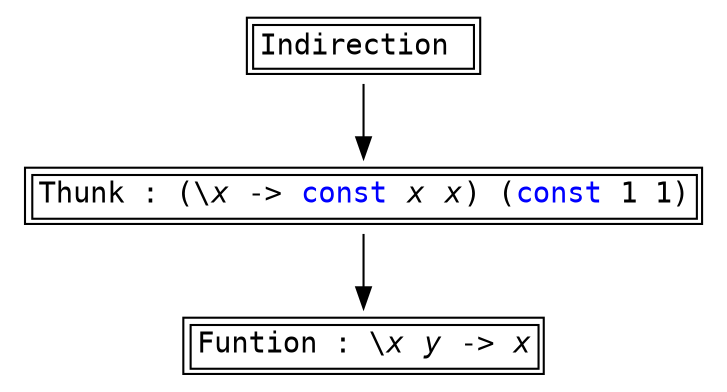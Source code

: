digraph G {
node [ fontname=monospace, shape=plaintext ];
s0[label=<<TABLE ALIGN="LEFT"><TR><TD BALIGN="LEFT" ALIGN="LEFT">Funtion&nbsp;:&nbsp;\<I>x</I>&nbsp;<I>y</I>&nbsp;-&gt;&nbsp;<I>x</I><BR /></TD></TR></TABLE>>];
s0;
s1[label=<<TABLE ALIGN="LEFT"><TR><TD BALIGN="LEFT" ALIGN="LEFT">Indirection&nbsp;<BR /></TD></TR></TABLE>>];
s1 -> s2;
s2[label=<<TABLE ALIGN="LEFT"><TR><TD BALIGN="LEFT" ALIGN="LEFT">Thunk&nbsp;:&nbsp;(\<I>x</I>&nbsp;-&gt;&nbsp;<FONT COLOR="blue">const</FONT>&nbsp;<I>x</I>&nbsp;<I>x</I>)&nbsp;(<FONT COLOR="blue">const</FONT>&nbsp;1&nbsp;1)<BR /></TD></TR></TABLE>>];
s2 -> s0;
}